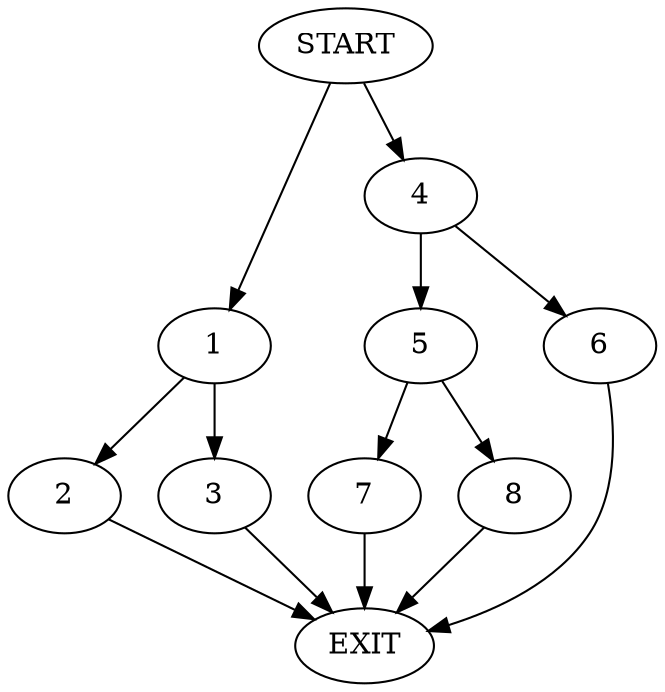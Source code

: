 digraph {
0 [label="START"]
9 [label="EXIT"]
0 -> 1
1 -> 2
1 -> 3
2 -> 9
3 -> 9
0 -> 4
4 -> 5
4 -> 6
5 -> 7
5 -> 8
6 -> 9
8 -> 9
7 -> 9
}
